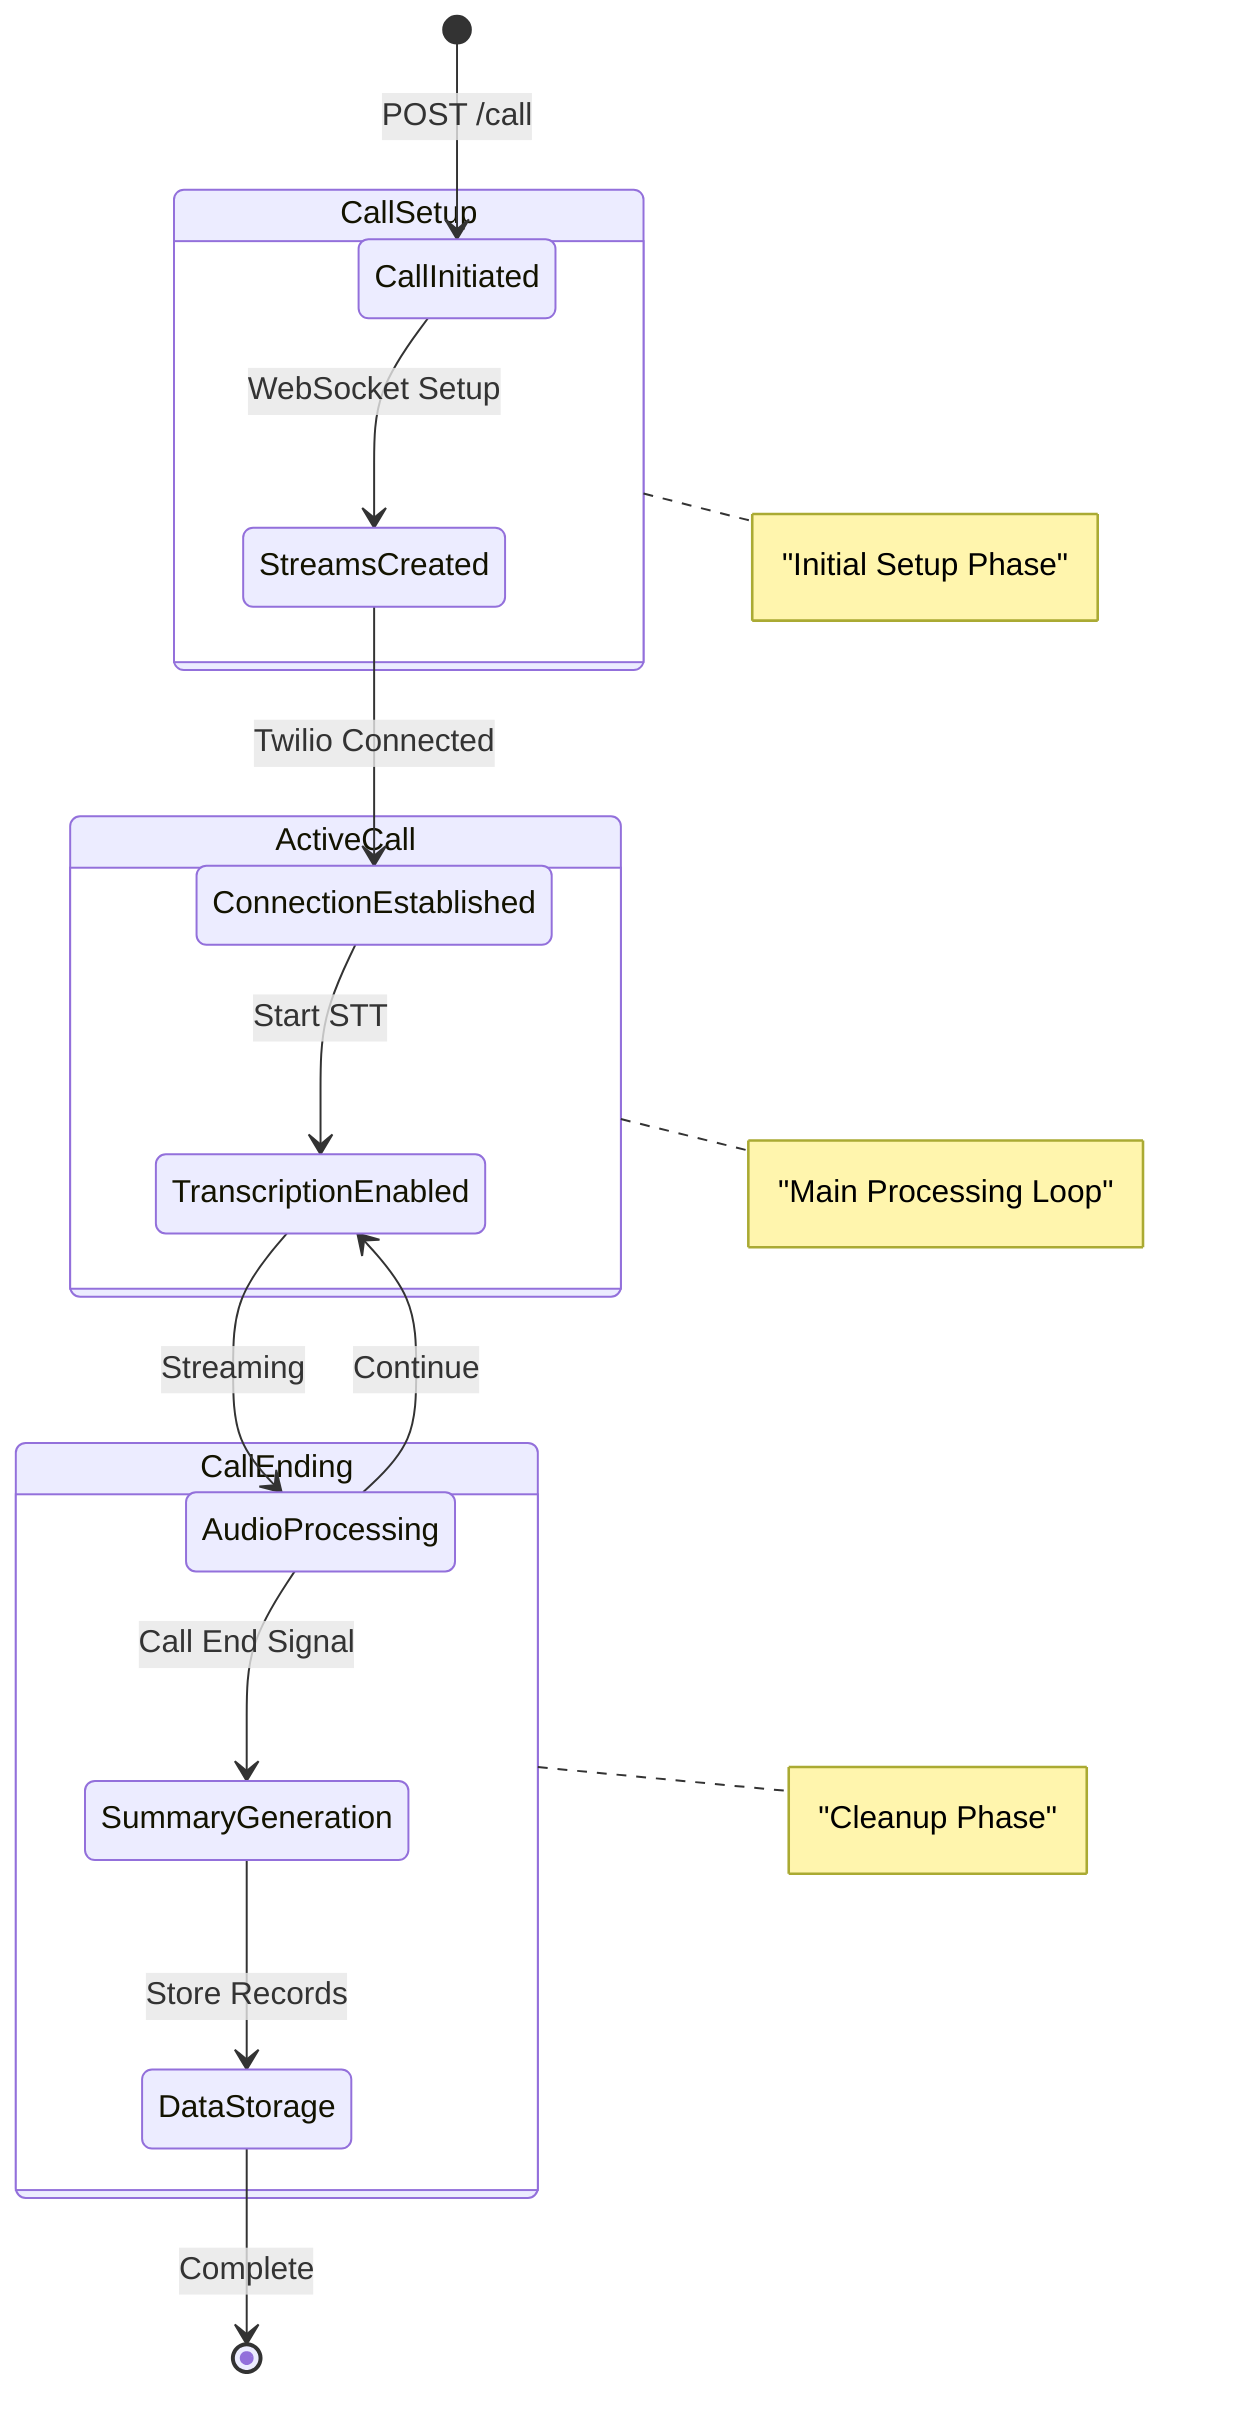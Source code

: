 stateDiagram-v2
    [*] --> CallInitiated: POST /call
    
    state CallSetup {
        CallInitiated --> StreamsCreated: WebSocket Setup
        StreamsCreated --> ConnectionEstablished: Twilio Connected
    }
    
    state ActiveCall {
        ConnectionEstablished --> TranscriptionEnabled: Start STT
        TranscriptionEnabled --> AudioProcessing: Streaming
        AudioProcessing --> TranscriptionEnabled: Continue
    }
    
    state CallEnding {
        AudioProcessing --> SummaryGeneration: Call End Signal
        SummaryGeneration --> DataStorage: Store Records
    }
    
    DataStorage --> [*]: Complete
    
    note right of CallSetup: "Initial Setup Phase"
    note right of ActiveCall: "Main Processing Loop"
    note right of CallEnding: "Cleanup Phase"